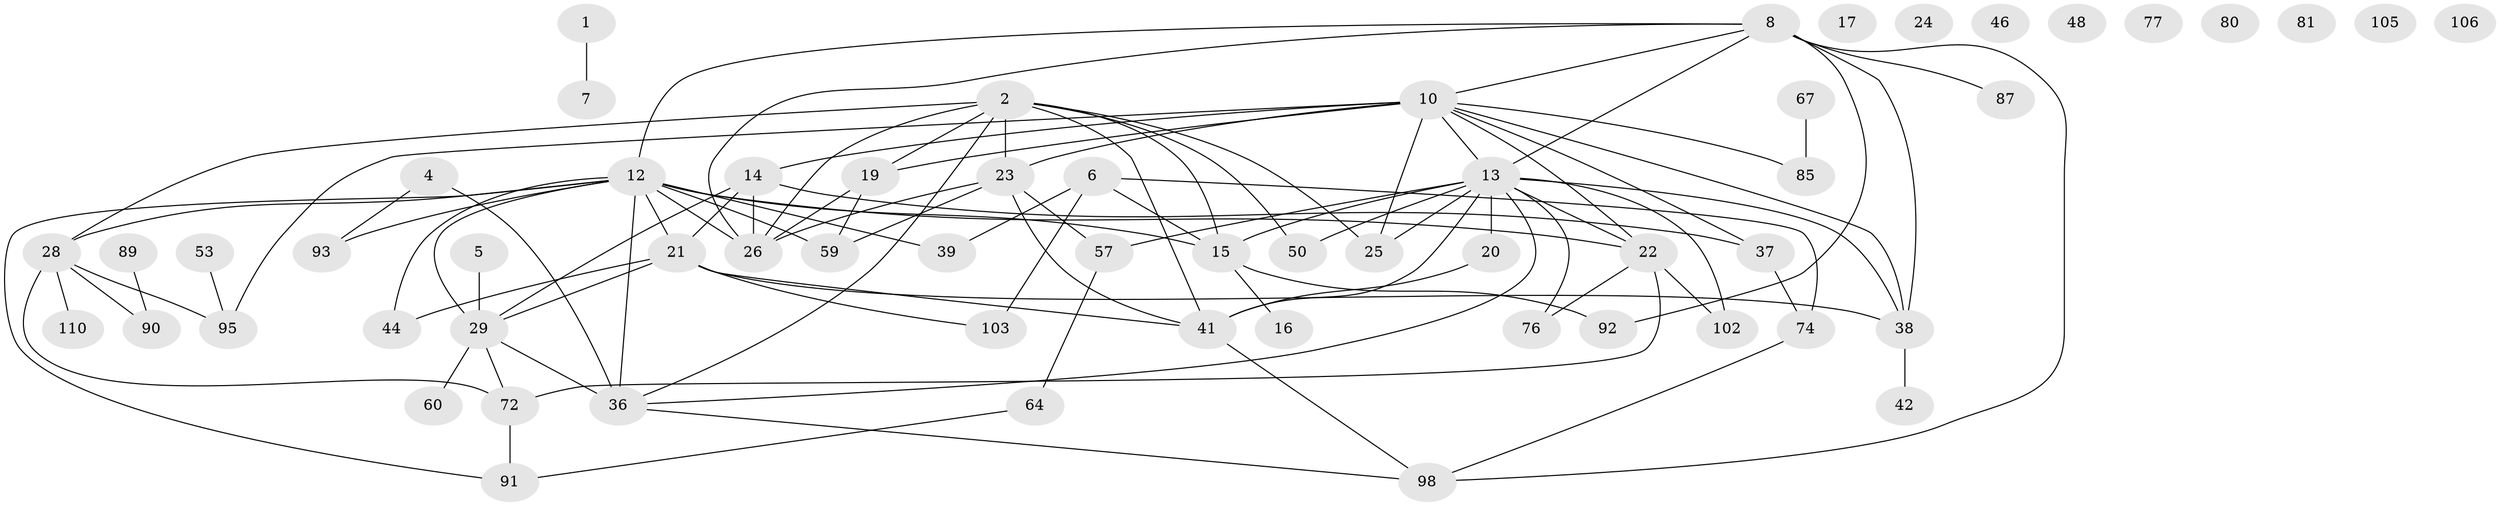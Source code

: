 // original degree distribution, {1: 0.14166666666666666, 6: 0.041666666666666664, 4: 0.15833333333333333, 2: 0.24166666666666667, 3: 0.24166666666666667, 5: 0.08333333333333333, 7: 0.016666666666666666, 0: 0.06666666666666667, 8: 0.008333333333333333}
// Generated by graph-tools (version 1.1) at 2025/13/03/09/25 04:13:11]
// undirected, 60 vertices, 97 edges
graph export_dot {
graph [start="1"]
  node [color=gray90,style=filled];
  1;
  2 [super="+3+119+33"];
  4 [super="+63"];
  5;
  6 [super="+31"];
  7 [super="+97"];
  8 [super="+9+100"];
  10 [super="+30+11+32"];
  12 [super="+66+114+18+45"];
  13 [super="+34+88+86+78"];
  14 [super="+51"];
  15 [super="+40"];
  16;
  17;
  19 [super="+68"];
  20 [super="+47"];
  21 [super="+49"];
  22 [super="+27+65"];
  23;
  24 [super="+99"];
  25;
  26 [super="+54"];
  28 [super="+116"];
  29 [super="+108+113+79"];
  36 [super="+55+43"];
  37;
  38 [super="+58"];
  39;
  41 [super="+70+52"];
  42;
  44 [super="+112"];
  46;
  48;
  50 [super="+82"];
  53;
  57 [super="+118"];
  59;
  60;
  64;
  67;
  72 [super="+83"];
  74;
  76;
  77;
  80;
  81;
  85;
  87;
  89;
  90;
  91;
  92;
  93;
  95;
  98;
  102;
  103;
  105;
  106;
  110;
  1 -- 7;
  2 -- 23 [weight=2];
  2 -- 25;
  2 -- 50;
  2 -- 15;
  2 -- 26;
  2 -- 28;
  2 -- 19;
  2 -- 41;
  2 -- 36;
  4 -- 93;
  4 -- 36;
  5 -- 29;
  6 -- 39;
  6 -- 74;
  6 -- 103;
  6 -- 15;
  8 -- 98;
  8 -- 92;
  8 -- 10;
  8 -- 13;
  8 -- 26;
  8 -- 12;
  8 -- 38;
  8 -- 87;
  10 -- 37;
  10 -- 85;
  10 -- 23;
  10 -- 25;
  10 -- 38;
  10 -- 95;
  10 -- 19 [weight=2];
  10 -- 22;
  10 -- 13;
  10 -- 14;
  12 -- 39;
  12 -- 91;
  12 -- 59;
  12 -- 29;
  12 -- 44;
  12 -- 26;
  12 -- 21 [weight=2];
  12 -- 93;
  12 -- 28 [weight=2];
  12 -- 22;
  12 -- 15;
  12 -- 36;
  13 -- 20 [weight=2];
  13 -- 15;
  13 -- 38 [weight=2];
  13 -- 57;
  13 -- 50;
  13 -- 41 [weight=2];
  13 -- 76;
  13 -- 102;
  13 -- 25;
  13 -- 22 [weight=2];
  13 -- 36;
  14 -- 26;
  14 -- 37;
  14 -- 21;
  14 -- 29;
  15 -- 16;
  15 -- 92;
  19 -- 26;
  19 -- 59 [weight=2];
  20 -- 41;
  21 -- 29;
  21 -- 44;
  21 -- 38;
  21 -- 103;
  21 -- 41;
  22 -- 102;
  22 -- 76;
  22 -- 72;
  23 -- 57;
  23 -- 59;
  23 -- 26;
  23 -- 41;
  28 -- 90;
  28 -- 110;
  28 -- 95;
  28 -- 72;
  29 -- 60;
  29 -- 36 [weight=2];
  29 -- 72;
  36 -- 98;
  37 -- 74;
  38 -- 42;
  41 -- 98;
  53 -- 95;
  57 -- 64;
  64 -- 91;
  67 -- 85;
  72 -- 91;
  74 -- 98;
  89 -- 90;
}
